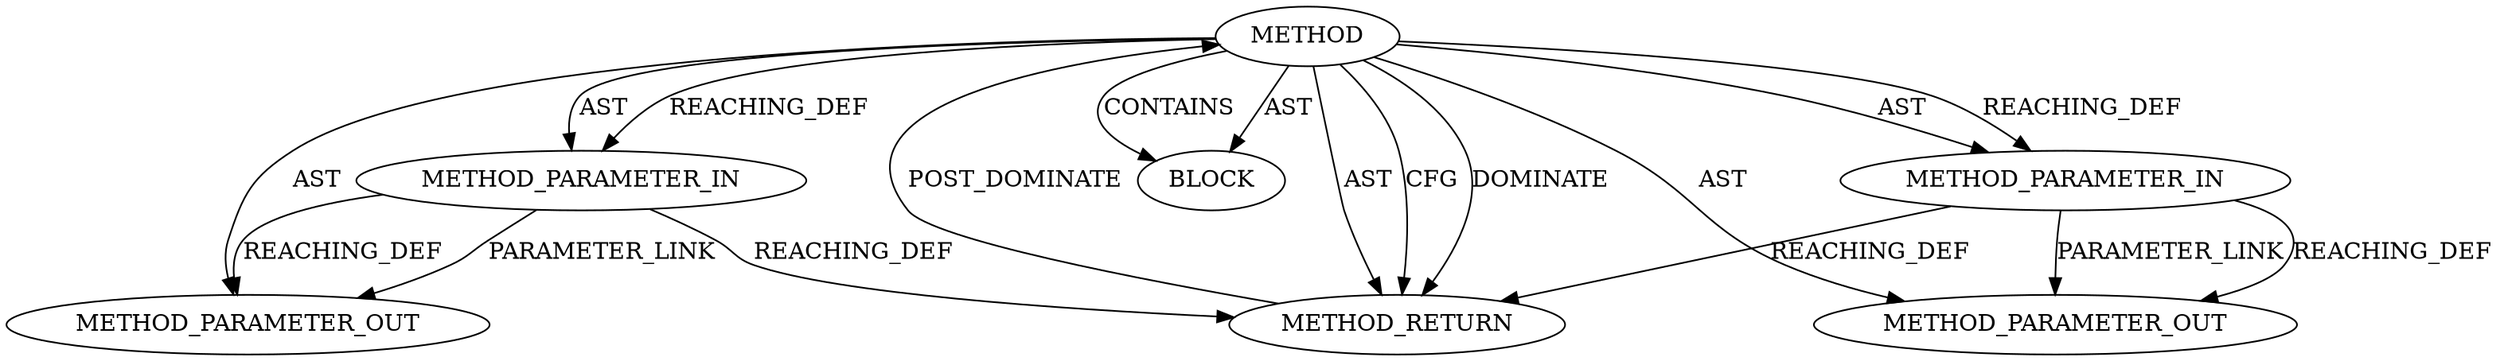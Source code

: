 digraph {
  22026 [label=METHOD_PARAMETER_OUT ORDER=2 CODE="p2" IS_VARIADIC=false TYPE_FULL_NAME="ANY" EVALUATION_STRATEGY="BY_VALUE" INDEX=2 NAME="p2"]
  20033 [label=BLOCK ORDER=1 ARGUMENT_INDEX=1 CODE="<empty>" TYPE_FULL_NAME="ANY"]
  20031 [label=METHOD_PARAMETER_IN ORDER=1 CODE="p1" IS_VARIADIC=false TYPE_FULL_NAME="ANY" EVALUATION_STRATEGY="BY_VALUE" INDEX=1 NAME="p1"]
  22025 [label=METHOD_PARAMETER_OUT ORDER=1 CODE="p1" IS_VARIADIC=false TYPE_FULL_NAME="ANY" EVALUATION_STRATEGY="BY_VALUE" INDEX=1 NAME="p1"]
  20034 [label=METHOD_RETURN ORDER=2 CODE="RET" TYPE_FULL_NAME="ANY" EVALUATION_STRATEGY="BY_VALUE"]
  20030 [label=METHOD AST_PARENT_TYPE="NAMESPACE_BLOCK" AST_PARENT_FULL_NAME="<global>" ORDER=0 CODE="<empty>" FULL_NAME="set_bit" IS_EXTERNAL=true FILENAME="<empty>" SIGNATURE="" NAME="set_bit"]
  20032 [label=METHOD_PARAMETER_IN ORDER=2 CODE="p2" IS_VARIADIC=false TYPE_FULL_NAME="ANY" EVALUATION_STRATEGY="BY_VALUE" INDEX=2 NAME="p2"]
  20031 -> 20034 [label=REACHING_DEF VARIABLE="p1"]
  20030 -> 22025 [label=AST ]
  20034 -> 20030 [label=POST_DOMINATE ]
  20032 -> 22026 [label=PARAMETER_LINK ]
  20030 -> 20032 [label=AST ]
  20030 -> 20033 [label=CONTAINS ]
  20031 -> 22025 [label=PARAMETER_LINK ]
  20030 -> 20031 [label=REACHING_DEF VARIABLE=""]
  20030 -> 22026 [label=AST ]
  20030 -> 20034 [label=CFG ]
  20030 -> 20033 [label=AST ]
  20030 -> 20034 [label=DOMINATE ]
  20031 -> 22025 [label=REACHING_DEF VARIABLE="p1"]
  20030 -> 20034 [label=AST ]
  20030 -> 20032 [label=REACHING_DEF VARIABLE=""]
  20030 -> 20031 [label=AST ]
  20032 -> 22026 [label=REACHING_DEF VARIABLE="p2"]
  20032 -> 20034 [label=REACHING_DEF VARIABLE="p2"]
}
